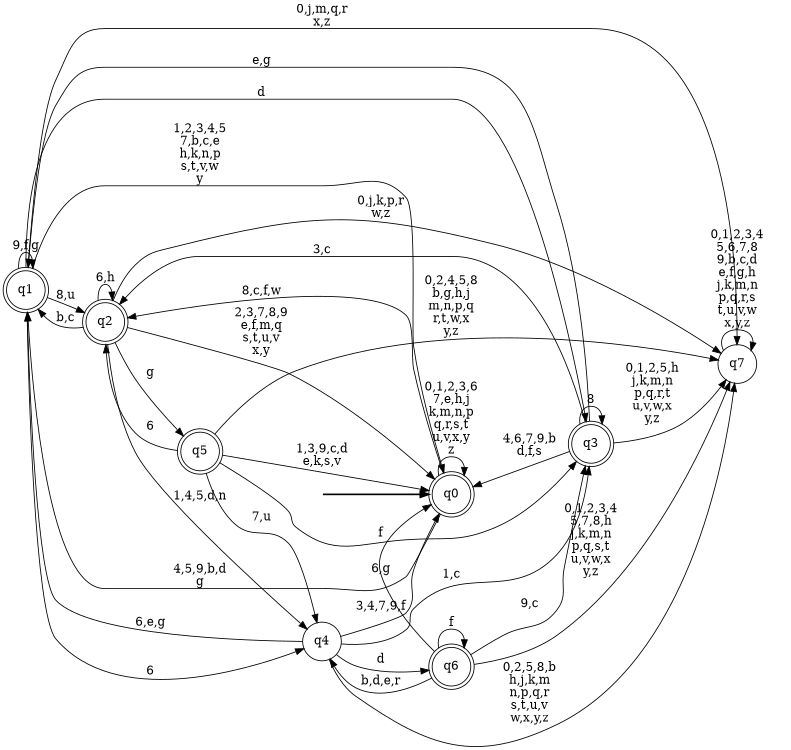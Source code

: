 digraph BlueStar {
__start0 [style = invis, shape = none, label = "", width = 0, height = 0];

rankdir=LR;
size="8,5";

s0 [style="rounded,filled", color="black", fillcolor="white" shape="doublecircle", label="q0"];
s1 [style="rounded,filled", color="black", fillcolor="white" shape="doublecircle", label="q1"];
s2 [style="rounded,filled", color="black", fillcolor="white" shape="doublecircle", label="q2"];
s3 [style="rounded,filled", color="black", fillcolor="white" shape="doublecircle", label="q3"];
s4 [style="filled", color="black", fillcolor="white" shape="circle", label="q4"];
s5 [style="rounded,filled", color="black", fillcolor="white" shape="doublecircle", label="q5"];
s6 [style="rounded,filled", color="black", fillcolor="white" shape="doublecircle", label="q6"];
s7 [style="filled", color="black", fillcolor="white" shape="circle", label="q7"];
subgraph cluster_main { 
	graph [pad=".75", ranksep="0.15", nodesep="0.15"];
	 style=invis; 
	__start0 -> s0 [penwidth=2];
}
s0 -> s0 [label="0,1,2,3,6\n7,e,h,j\nk,m,n,p\nq,r,s,t\nu,v,x,y\nz"];
s0 -> s1 [label="4,5,9,b,d\ng"];
s0 -> s2 [label="8,c,f,w"];
s1 -> s0 [label="1,2,3,4,5\n7,b,c,e\nh,k,n,p\ns,t,v,w\ny"];
s1 -> s1 [label="9,f,g"];
s1 -> s2 [label="8,u"];
s1 -> s3 [label="d"];
s1 -> s4 [label="6"];
s1 -> s7 [label="0,j,m,q,r\nx,z"];
s2 -> s0 [label="2,3,7,8,9\ne,f,m,q\ns,t,u,v\nx,y"];
s2 -> s1 [label="b,c"];
s2 -> s2 [label="6,h"];
s2 -> s4 [label="1,4,5,d,n"];
s2 -> s5 [label="g"];
s2 -> s7 [label="0,j,k,p,r\nw,z"];
s3 -> s0 [label="4,6,7,9,b\nd,f,s"];
s3 -> s1 [label="e,g"];
s3 -> s2 [label="3,c"];
s3 -> s3 [label="8"];
s3 -> s7 [label="0,1,2,5,h\nj,k,m,n\np,q,r,t\nu,v,w,x\ny,z"];
s4 -> s0 [label="3,4,7,9,f"];
s4 -> s1 [label="6,e,g"];
s4 -> s3 [label="1,c"];
s4 -> s6 [label="d"];
s4 -> s7 [label="0,2,5,8,b\nh,j,k,m\nn,p,q,r\ns,t,u,v\nw,x,y,z"];
s5 -> s0 [label="1,3,9,c,d\ne,k,s,v"];
s5 -> s2 [label="6"];
s5 -> s3 [label="f"];
s5 -> s4 [label="7,u"];
s5 -> s7 [label="0,2,4,5,8\nb,g,h,j\nm,n,p,q\nr,t,w,x\ny,z"];
s6 -> s0 [label="6,g"];
s6 -> s3 [label="9,c"];
s6 -> s4 [label="b,d,e,r"];
s6 -> s6 [label="f"];
s6 -> s7 [label="0,1,2,3,4\n5,7,8,h\nj,k,m,n\np,q,s,t\nu,v,w,x\ny,z"];
s7 -> s7 [label="0,1,2,3,4\n5,6,7,8\n9,b,c,d\ne,f,g,h\nj,k,m,n\np,q,r,s\nt,u,v,w\nx,y,z"];

}